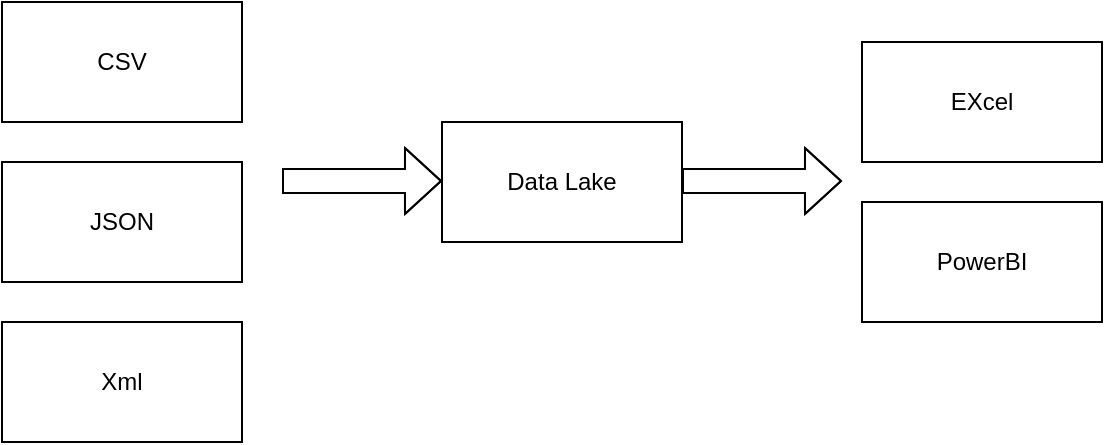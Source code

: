 <mxfile version="21.2.1" type="device">
  <diagram name="Страница 1" id="QS_-ZPgXph8Gx2sKP_ih">
    <mxGraphModel dx="1386" dy="767" grid="1" gridSize="10" guides="1" tooltips="1" connect="1" arrows="1" fold="1" page="1" pageScale="1" pageWidth="827" pageHeight="1169" math="0" shadow="0">
      <root>
        <mxCell id="0" />
        <mxCell id="1" parent="0" />
        <mxCell id="s8tIIRf2-S3uDCjSLBHM-1" value="CSV" style="rounded=0;whiteSpace=wrap;html=1;" vertex="1" parent="1">
          <mxGeometry x="60" y="130" width="120" height="60" as="geometry" />
        </mxCell>
        <mxCell id="s8tIIRf2-S3uDCjSLBHM-2" value="JSON" style="rounded=0;whiteSpace=wrap;html=1;" vertex="1" parent="1">
          <mxGeometry x="60" y="210" width="120" height="60" as="geometry" />
        </mxCell>
        <mxCell id="s8tIIRf2-S3uDCjSLBHM-3" value="Data Lake" style="rounded=0;whiteSpace=wrap;html=1;" vertex="1" parent="1">
          <mxGeometry x="280" y="190" width="120" height="60" as="geometry" />
        </mxCell>
        <mxCell id="s8tIIRf2-S3uDCjSLBHM-4" value="EXcel" style="rounded=0;whiteSpace=wrap;html=1;" vertex="1" parent="1">
          <mxGeometry x="490" y="150" width="120" height="60" as="geometry" />
        </mxCell>
        <mxCell id="s8tIIRf2-S3uDCjSLBHM-5" value="PowerBI" style="rounded=0;whiteSpace=wrap;html=1;" vertex="1" parent="1">
          <mxGeometry x="490" y="230" width="120" height="60" as="geometry" />
        </mxCell>
        <mxCell id="s8tIIRf2-S3uDCjSLBHM-6" value="" style="shape=flexArrow;endArrow=classic;html=1;rounded=0;width=12;endSize=5.67;" edge="1" parent="1">
          <mxGeometry width="50" height="50" relative="1" as="geometry">
            <mxPoint x="200" y="219.5" as="sourcePoint" />
            <mxPoint x="280" y="219.5" as="targetPoint" />
            <Array as="points">
              <mxPoint x="230" y="219.5" />
            </Array>
          </mxGeometry>
        </mxCell>
        <mxCell id="s8tIIRf2-S3uDCjSLBHM-7" value="" style="shape=flexArrow;endArrow=classic;html=1;rounded=0;width=12;endSize=5.67;" edge="1" parent="1">
          <mxGeometry width="50" height="50" relative="1" as="geometry">
            <mxPoint x="400" y="219.5" as="sourcePoint" />
            <mxPoint x="480" y="219.5" as="targetPoint" />
            <Array as="points">
              <mxPoint x="430" y="219.5" />
            </Array>
          </mxGeometry>
        </mxCell>
        <mxCell id="s8tIIRf2-S3uDCjSLBHM-8" value="Xml" style="rounded=0;whiteSpace=wrap;html=1;" vertex="1" parent="1">
          <mxGeometry x="60" y="290" width="120" height="60" as="geometry" />
        </mxCell>
      </root>
    </mxGraphModel>
  </diagram>
</mxfile>
